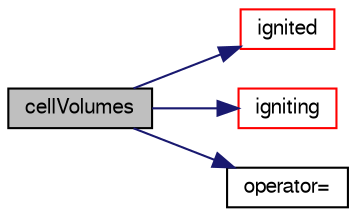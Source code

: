 digraph "cellVolumes"
{
  bgcolor="transparent";
  edge [fontname="FreeSans",fontsize="10",labelfontname="FreeSans",labelfontsize="10"];
  node [fontname="FreeSans",fontsize="10",shape=record];
  rankdir="LR";
  Node864 [label="cellVolumes",height=0.2,width=0.4,color="black", fillcolor="grey75", style="filled", fontcolor="black"];
  Node864 -> Node865 [color="midnightblue",fontsize="10",style="solid",fontname="FreeSans"];
  Node865 [label="ignited",height=0.2,width=0.4,color="red",URL="$a21838.html#a741d10cdca68f361498ddfbc49f8c25d"];
  Node864 -> Node868 [color="midnightblue",fontsize="10",style="solid",fontname="FreeSans"];
  Node868 [label="igniting",height=0.2,width=0.4,color="red",URL="$a21838.html#af39abda4a4fcaf50ca1d59982a2b9b3d"];
  Node864 -> Node870 [color="midnightblue",fontsize="10",style="solid",fontname="FreeSans"];
  Node870 [label="operator=",height=0.2,width=0.4,color="black",URL="$a21838.html#a8686fd47d58278a0802b617a93e3f997"];
}
